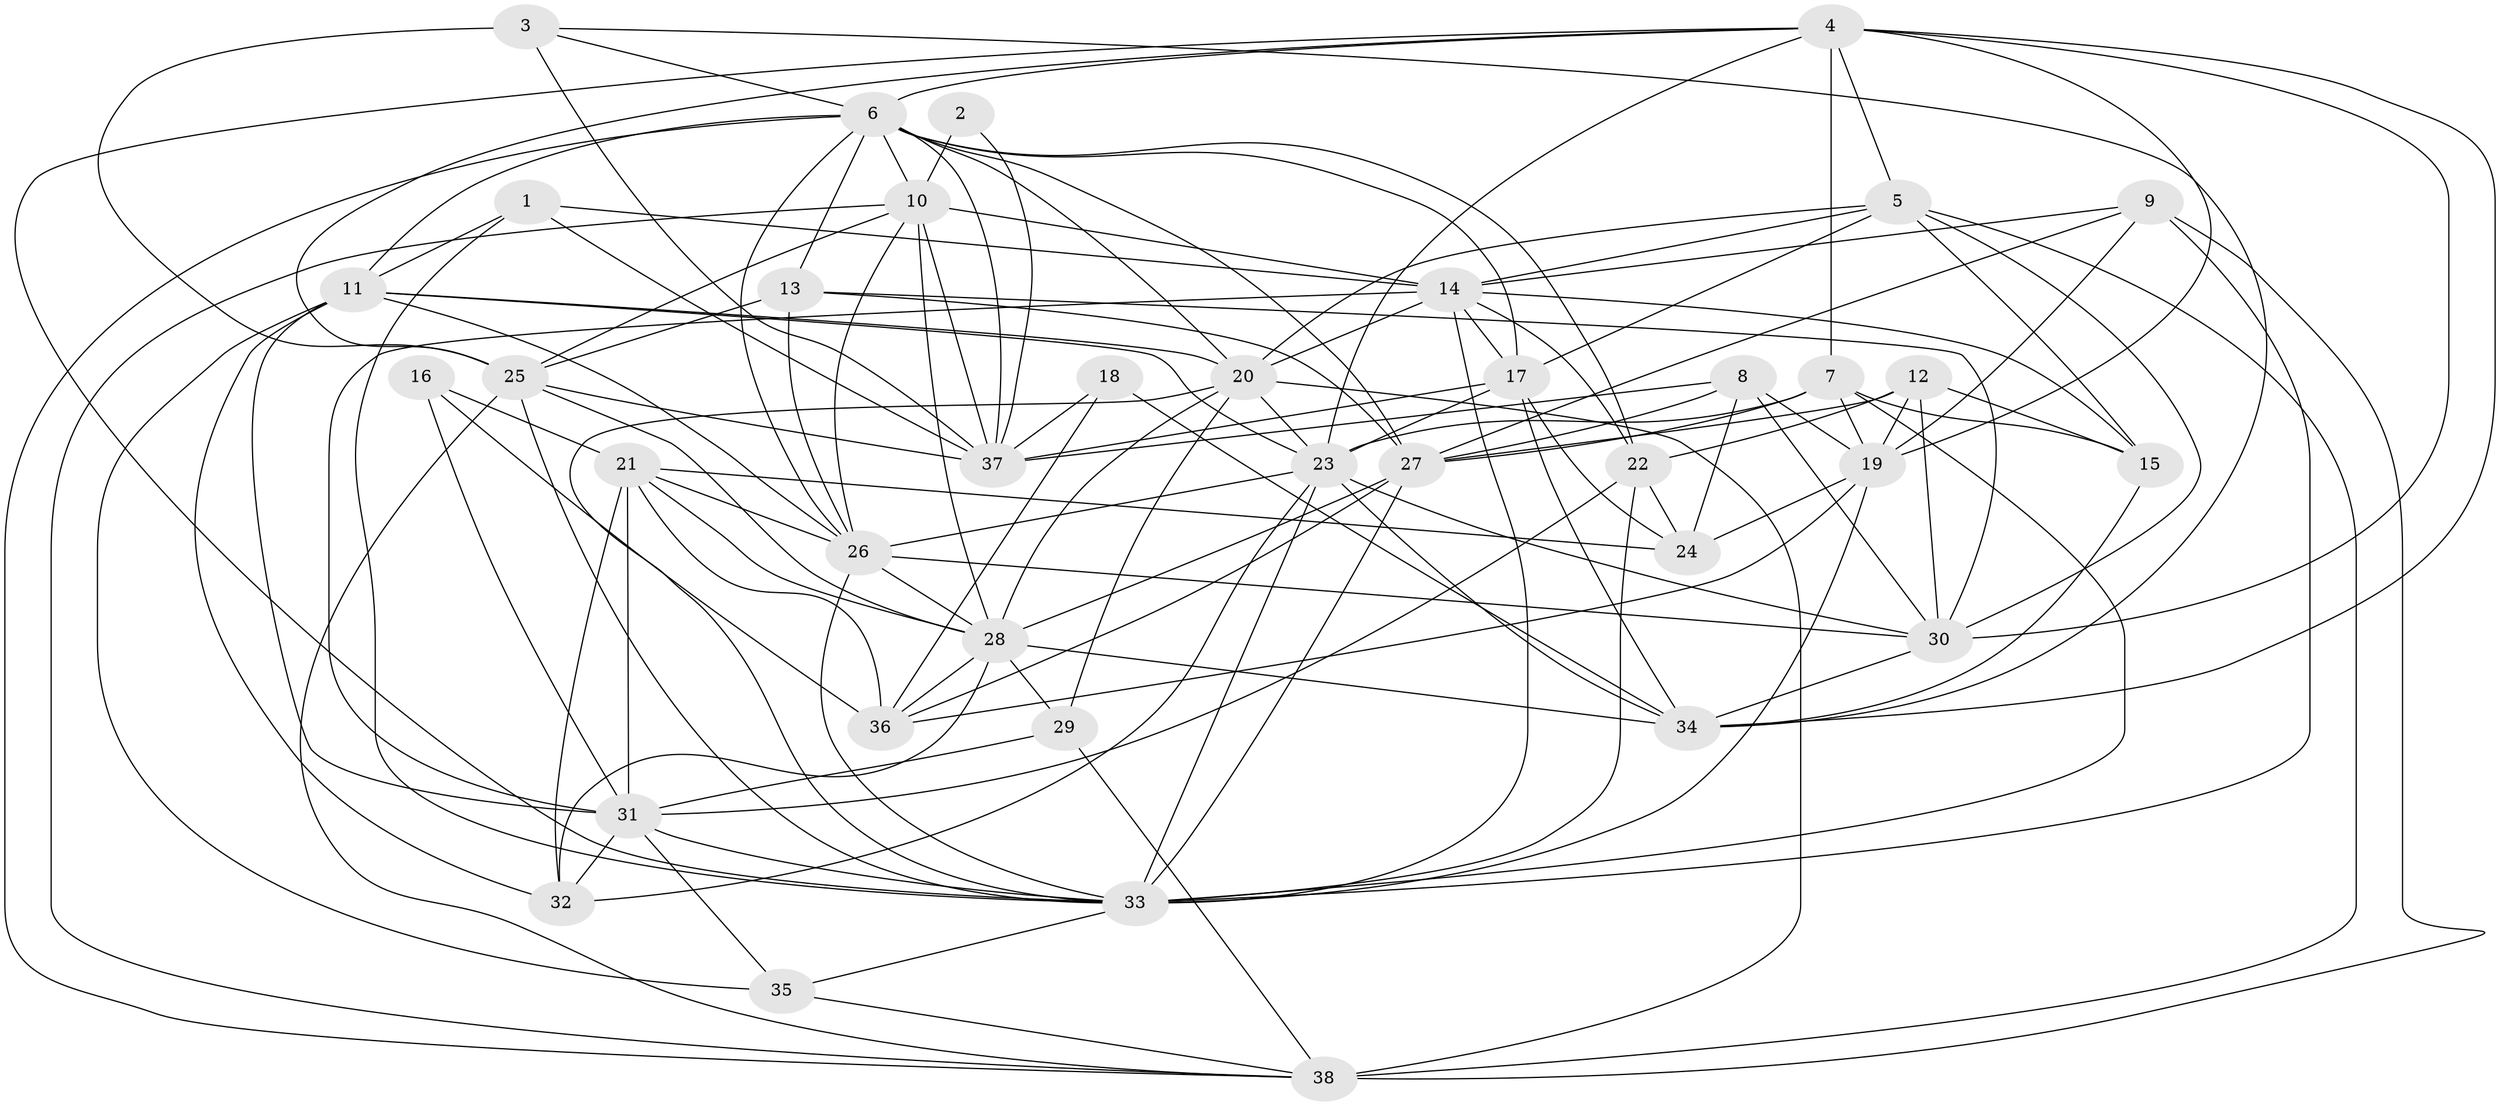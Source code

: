 // original degree distribution, {3: 0.2857142857142857, 7: 0.03361344537815126, 4: 0.24369747899159663, 2: 0.14285714285714285, 6: 0.15126050420168066, 5: 0.13445378151260504, 8: 0.008403361344537815}
// Generated by graph-tools (version 1.1) at 2025/37/03/04/25 23:37:05]
// undirected, 38 vertices, 132 edges
graph export_dot {
  node [color=gray90,style=filled];
  1;
  2;
  3;
  4;
  5;
  6;
  7;
  8;
  9;
  10;
  11;
  12;
  13;
  14;
  15;
  16;
  17;
  18;
  19;
  20;
  21;
  22;
  23;
  24;
  25;
  26;
  27;
  28;
  29;
  30;
  31;
  32;
  33;
  34;
  35;
  36;
  37;
  38;
  1 -- 11 [weight=1.0];
  1 -- 14 [weight=1.0];
  1 -- 33 [weight=1.0];
  1 -- 37 [weight=1.0];
  2 -- 10 [weight=2.0];
  2 -- 37 [weight=1.0];
  3 -- 6 [weight=1.0];
  3 -- 25 [weight=1.0];
  3 -- 34 [weight=1.0];
  3 -- 37 [weight=1.0];
  4 -- 5 [weight=1.0];
  4 -- 6 [weight=1.0];
  4 -- 7 [weight=2.0];
  4 -- 19 [weight=1.0];
  4 -- 23 [weight=1.0];
  4 -- 25 [weight=1.0];
  4 -- 30 [weight=2.0];
  4 -- 33 [weight=1.0];
  4 -- 34 [weight=1.0];
  5 -- 14 [weight=1.0];
  5 -- 15 [weight=1.0];
  5 -- 17 [weight=1.0];
  5 -- 20 [weight=1.0];
  5 -- 30 [weight=1.0];
  5 -- 38 [weight=1.0];
  6 -- 10 [weight=1.0];
  6 -- 11 [weight=1.0];
  6 -- 13 [weight=1.0];
  6 -- 17 [weight=1.0];
  6 -- 20 [weight=1.0];
  6 -- 22 [weight=1.0];
  6 -- 26 [weight=2.0];
  6 -- 27 [weight=1.0];
  6 -- 37 [weight=1.0];
  6 -- 38 [weight=1.0];
  7 -- 15 [weight=1.0];
  7 -- 19 [weight=2.0];
  7 -- 23 [weight=1.0];
  7 -- 27 [weight=1.0];
  7 -- 33 [weight=1.0];
  8 -- 19 [weight=2.0];
  8 -- 24 [weight=1.0];
  8 -- 27 [weight=1.0];
  8 -- 30 [weight=1.0];
  8 -- 37 [weight=1.0];
  9 -- 14 [weight=1.0];
  9 -- 19 [weight=1.0];
  9 -- 27 [weight=1.0];
  9 -- 33 [weight=2.0];
  9 -- 38 [weight=1.0];
  10 -- 14 [weight=1.0];
  10 -- 25 [weight=1.0];
  10 -- 26 [weight=1.0];
  10 -- 28 [weight=1.0];
  10 -- 37 [weight=2.0];
  10 -- 38 [weight=1.0];
  11 -- 20 [weight=1.0];
  11 -- 23 [weight=1.0];
  11 -- 26 [weight=1.0];
  11 -- 31 [weight=1.0];
  11 -- 32 [weight=1.0];
  11 -- 35 [weight=1.0];
  12 -- 15 [weight=1.0];
  12 -- 19 [weight=1.0];
  12 -- 22 [weight=1.0];
  12 -- 27 [weight=1.0];
  12 -- 30 [weight=1.0];
  13 -- 25 [weight=1.0];
  13 -- 26 [weight=1.0];
  13 -- 27 [weight=1.0];
  13 -- 30 [weight=1.0];
  14 -- 15 [weight=1.0];
  14 -- 17 [weight=1.0];
  14 -- 20 [weight=2.0];
  14 -- 22 [weight=1.0];
  14 -- 31 [weight=1.0];
  14 -- 33 [weight=1.0];
  15 -- 34 [weight=1.0];
  16 -- 21 [weight=1.0];
  16 -- 31 [weight=1.0];
  16 -- 36 [weight=1.0];
  17 -- 23 [weight=1.0];
  17 -- 24 [weight=1.0];
  17 -- 34 [weight=1.0];
  17 -- 37 [weight=1.0];
  18 -- 34 [weight=2.0];
  18 -- 36 [weight=1.0];
  18 -- 37 [weight=1.0];
  19 -- 24 [weight=1.0];
  19 -- 33 [weight=1.0];
  19 -- 36 [weight=1.0];
  20 -- 23 [weight=1.0];
  20 -- 28 [weight=2.0];
  20 -- 29 [weight=1.0];
  20 -- 33 [weight=1.0];
  20 -- 38 [weight=1.0];
  21 -- 24 [weight=1.0];
  21 -- 26 [weight=1.0];
  21 -- 28 [weight=1.0];
  21 -- 31 [weight=1.0];
  21 -- 32 [weight=1.0];
  21 -- 36 [weight=1.0];
  22 -- 24 [weight=1.0];
  22 -- 31 [weight=3.0];
  22 -- 33 [weight=1.0];
  23 -- 26 [weight=1.0];
  23 -- 30 [weight=1.0];
  23 -- 32 [weight=1.0];
  23 -- 33 [weight=1.0];
  23 -- 34 [weight=1.0];
  25 -- 28 [weight=1.0];
  25 -- 33 [weight=1.0];
  25 -- 37 [weight=1.0];
  25 -- 38 [weight=1.0];
  26 -- 28 [weight=2.0];
  26 -- 30 [weight=1.0];
  26 -- 33 [weight=2.0];
  27 -- 28 [weight=3.0];
  27 -- 33 [weight=1.0];
  27 -- 36 [weight=1.0];
  28 -- 29 [weight=1.0];
  28 -- 32 [weight=1.0];
  28 -- 34 [weight=1.0];
  28 -- 36 [weight=1.0];
  29 -- 31 [weight=1.0];
  29 -- 38 [weight=2.0];
  30 -- 34 [weight=1.0];
  31 -- 32 [weight=1.0];
  31 -- 33 [weight=1.0];
  31 -- 35 [weight=2.0];
  33 -- 35 [weight=1.0];
  35 -- 38 [weight=2.0];
}

